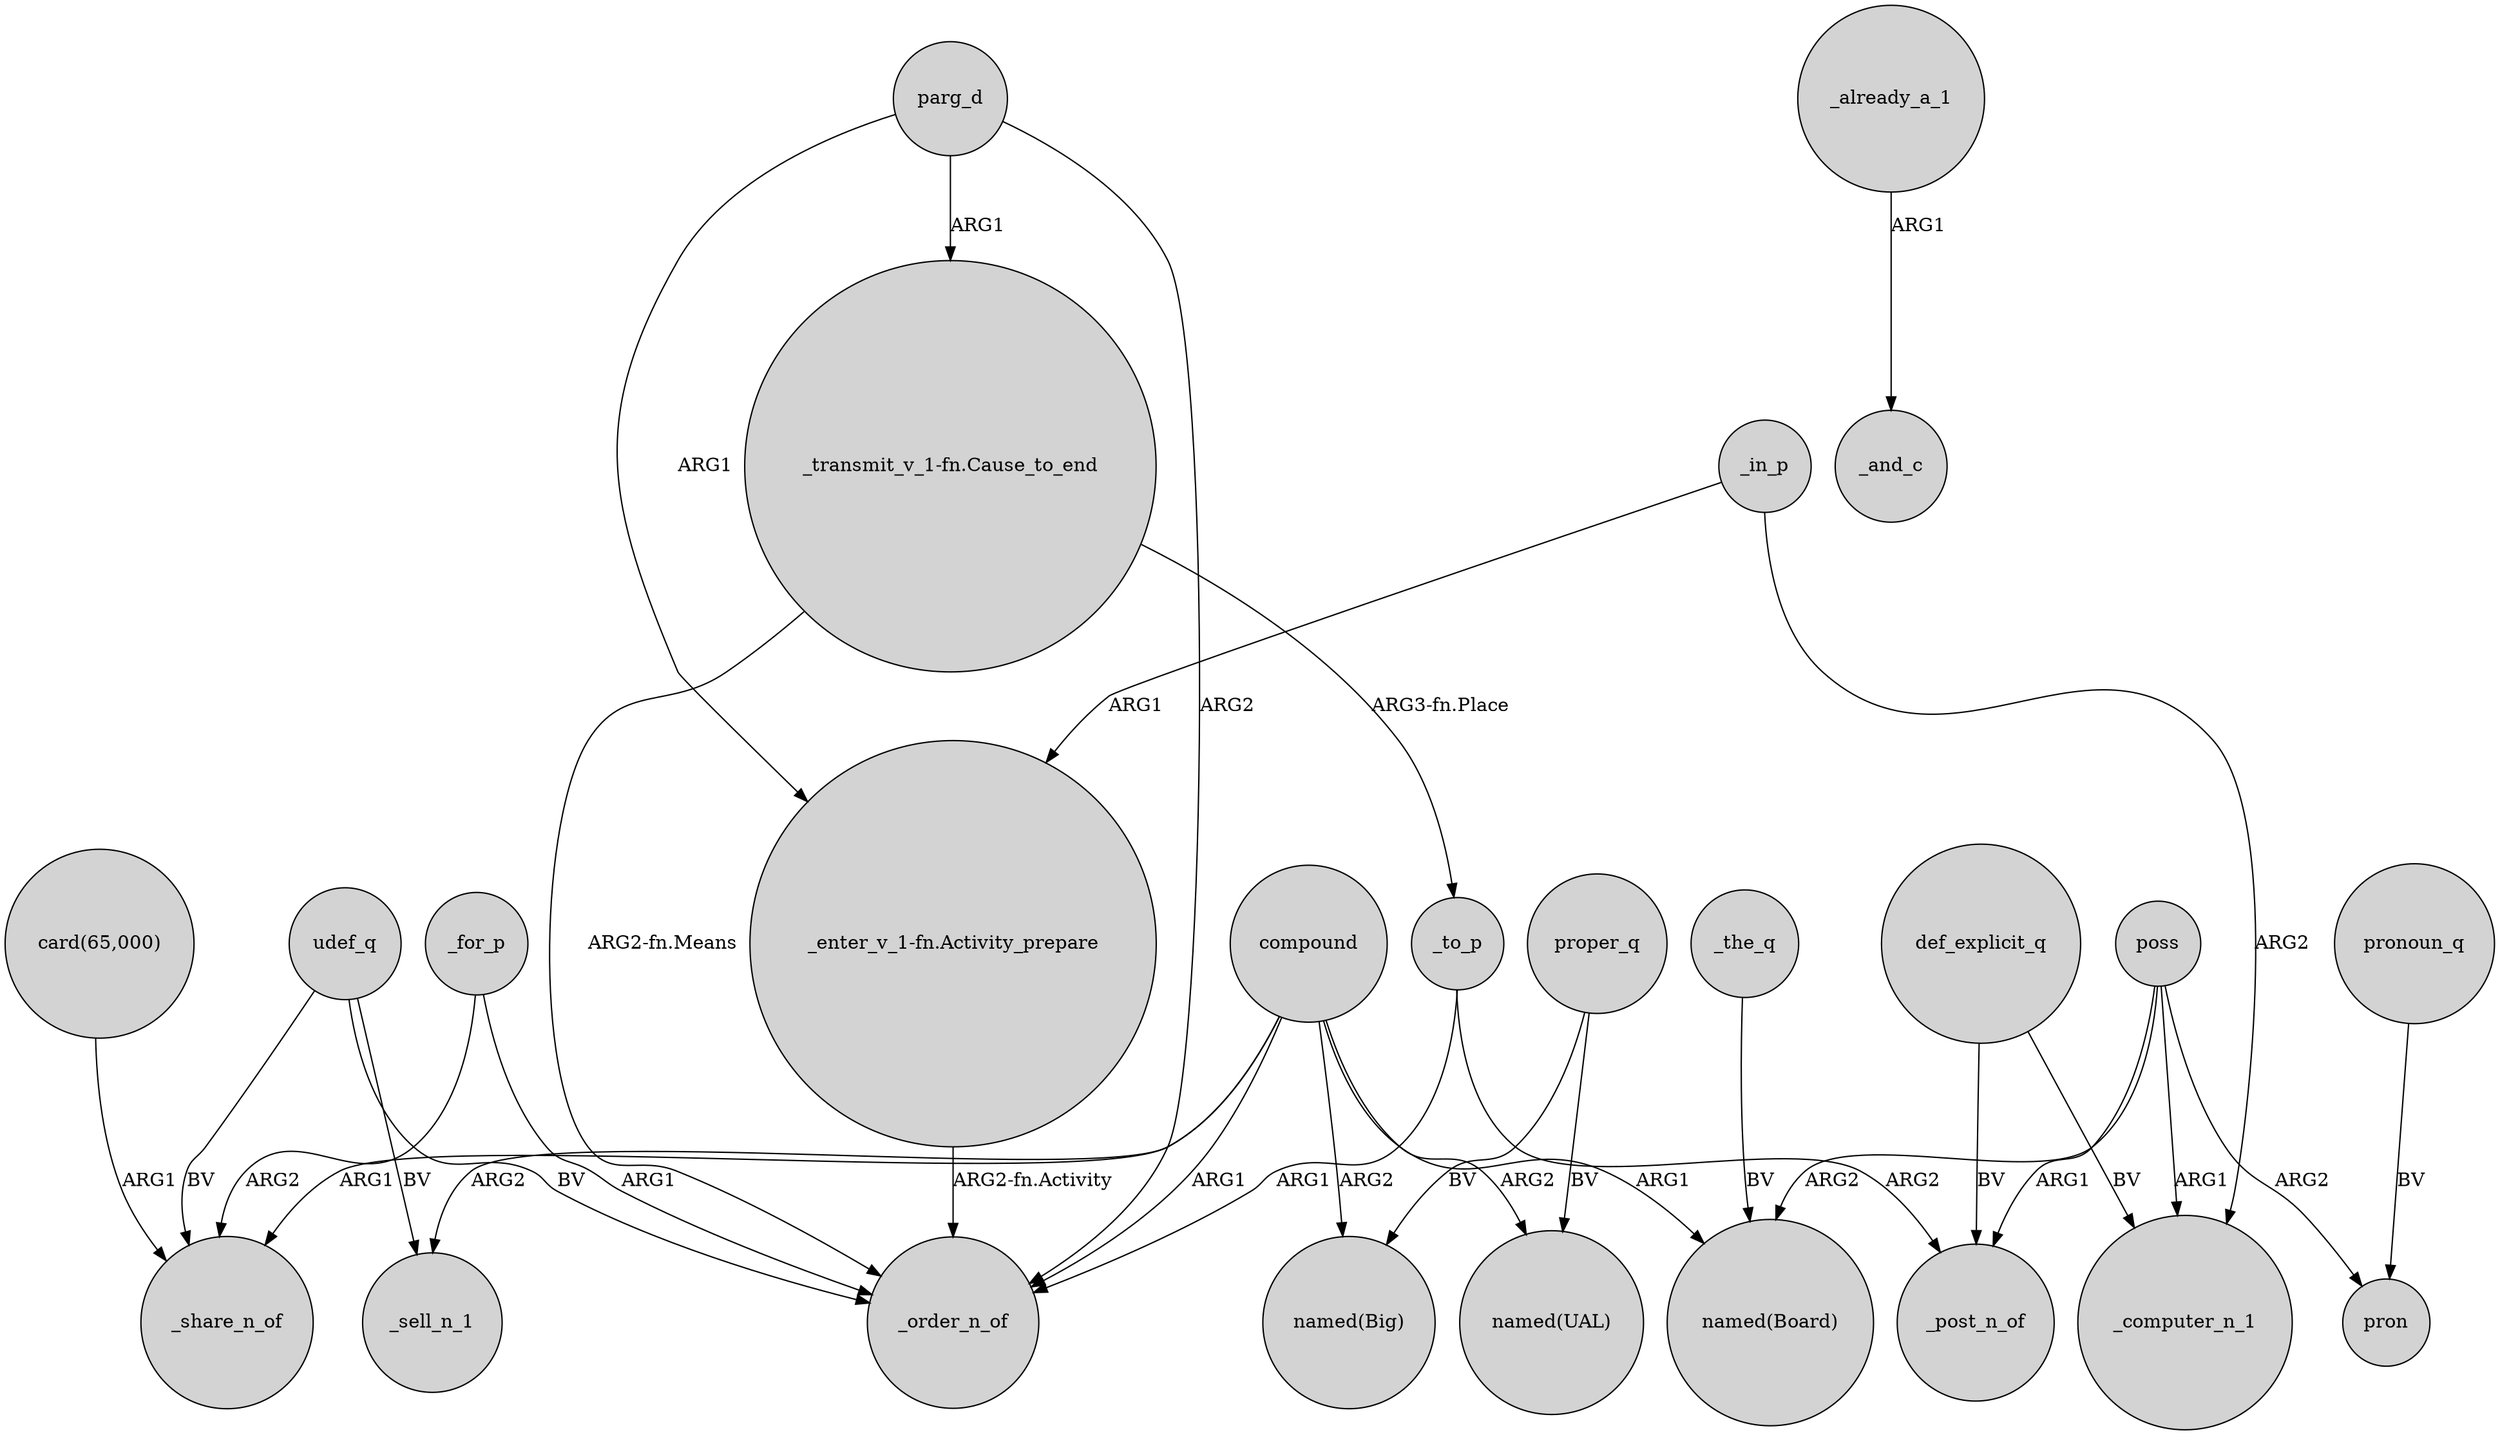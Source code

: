 digraph {
	node [shape=circle style=filled]
	compound -> _sell_n_1 [label=ARG2]
	compound -> _order_n_of [label=ARG1]
	_the_q -> "named(Board)" [label=BV]
	_for_p -> _share_n_of [label=ARG2]
	def_explicit_q -> _computer_n_1 [label=BV]
	udef_q -> _sell_n_1 [label=BV]
	compound -> _share_n_of [label=ARG1]
	compound -> "named(Big)" [label=ARG2]
	udef_q -> _order_n_of [label=BV]
	poss -> _post_n_of [label=ARG1]
	def_explicit_q -> _post_n_of [label=BV]
	parg_d -> _order_n_of [label=ARG2]
	_in_p -> _computer_n_1 [label=ARG2]
	proper_q -> "named(UAL)" [label=BV]
	pronoun_q -> pron [label=BV]
	"_transmit_v_1-fn.Cause_to_end" -> _order_n_of [label="ARG2-fn.Means"]
	poss -> pron [label=ARG2]
	_in_p -> "_enter_v_1-fn.Activity_prepare" [label=ARG1]
	udef_q -> _share_n_of [label=BV]
	_for_p -> _order_n_of [label=ARG1]
	"_enter_v_1-fn.Activity_prepare" -> _order_n_of [label="ARG2-fn.Activity"]
	"_transmit_v_1-fn.Cause_to_end" -> _to_p [label="ARG3-fn.Place"]
	parg_d -> "_transmit_v_1-fn.Cause_to_end" [label=ARG1]
	proper_q -> "named(Big)" [label=BV]
	compound -> "named(UAL)" [label=ARG2]
	_already_a_1 -> _and_c [label=ARG1]
	parg_d -> "_enter_v_1-fn.Activity_prepare" [label=ARG1]
	"card(65,000)" -> _share_n_of [label=ARG1]
	_to_p -> _post_n_of [label=ARG2]
	compound -> "named(Board)" [label=ARG1]
	poss -> _computer_n_1 [label=ARG1]
	poss -> "named(Board)" [label=ARG2]
	_to_p -> _order_n_of [label=ARG1]
}
